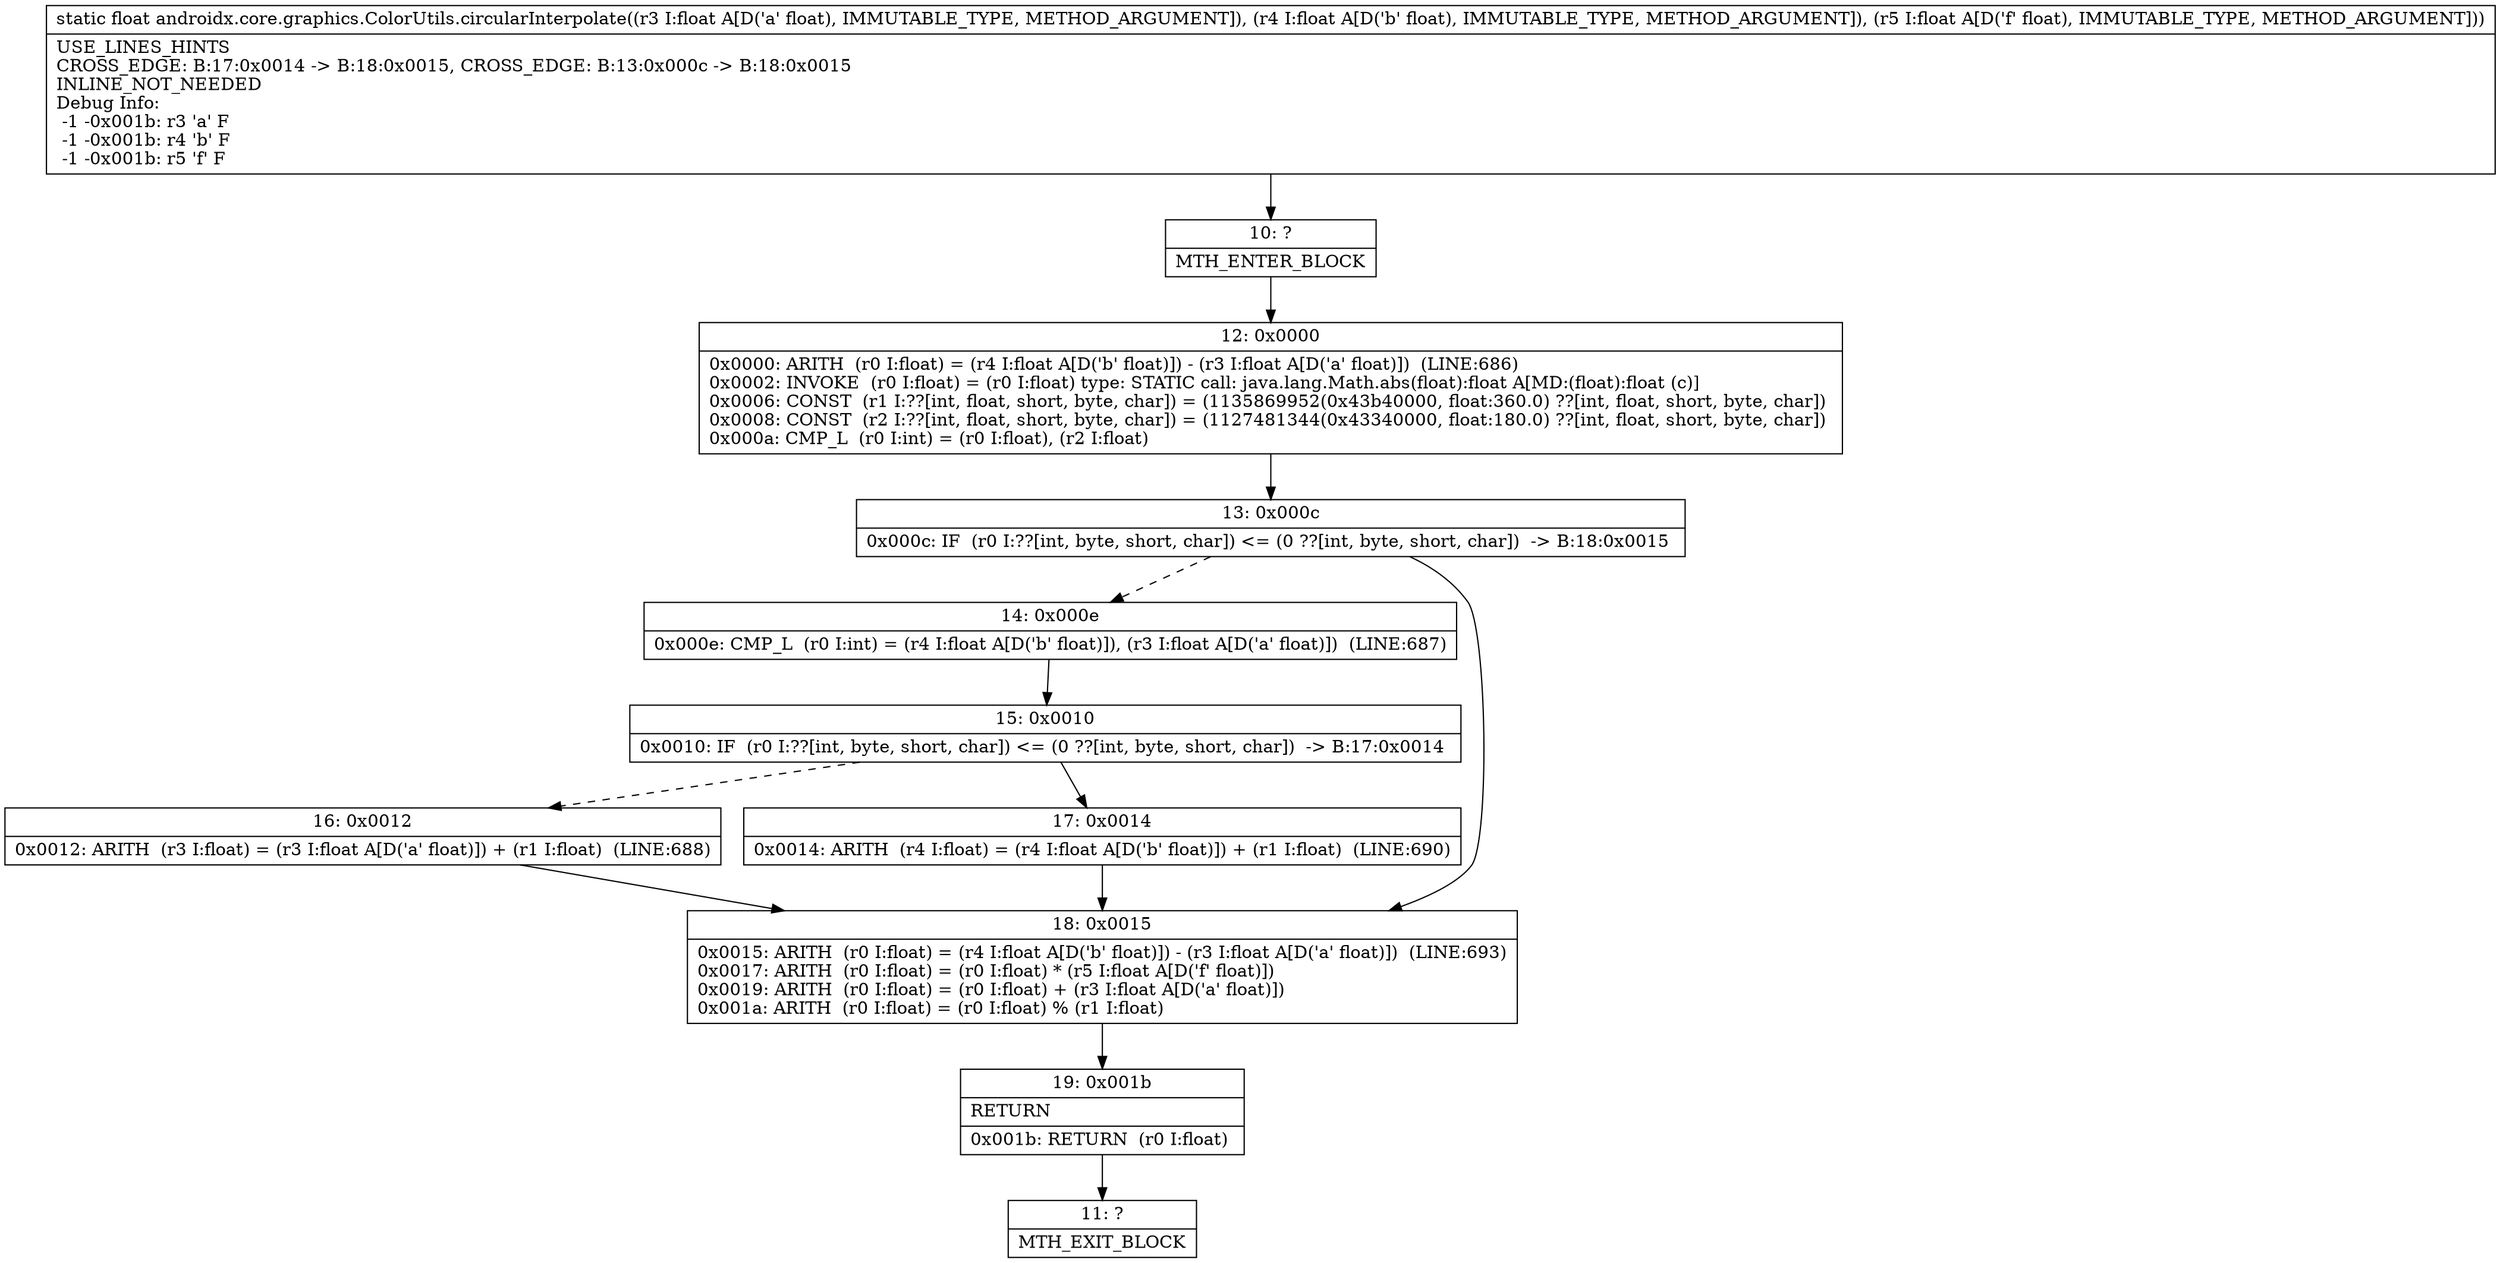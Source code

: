 digraph "CFG forandroidx.core.graphics.ColorUtils.circularInterpolate(FFF)F" {
Node_10 [shape=record,label="{10\:\ ?|MTH_ENTER_BLOCK\l}"];
Node_12 [shape=record,label="{12\:\ 0x0000|0x0000: ARITH  (r0 I:float) = (r4 I:float A[D('b' float)]) \- (r3 I:float A[D('a' float)])  (LINE:686)\l0x0002: INVOKE  (r0 I:float) = (r0 I:float) type: STATIC call: java.lang.Math.abs(float):float A[MD:(float):float (c)]\l0x0006: CONST  (r1 I:??[int, float, short, byte, char]) = (1135869952(0x43b40000, float:360.0) ??[int, float, short, byte, char]) \l0x0008: CONST  (r2 I:??[int, float, short, byte, char]) = (1127481344(0x43340000, float:180.0) ??[int, float, short, byte, char]) \l0x000a: CMP_L  (r0 I:int) = (r0 I:float), (r2 I:float) \l}"];
Node_13 [shape=record,label="{13\:\ 0x000c|0x000c: IF  (r0 I:??[int, byte, short, char]) \<= (0 ??[int, byte, short, char])  \-\> B:18:0x0015 \l}"];
Node_14 [shape=record,label="{14\:\ 0x000e|0x000e: CMP_L  (r0 I:int) = (r4 I:float A[D('b' float)]), (r3 I:float A[D('a' float)])  (LINE:687)\l}"];
Node_15 [shape=record,label="{15\:\ 0x0010|0x0010: IF  (r0 I:??[int, byte, short, char]) \<= (0 ??[int, byte, short, char])  \-\> B:17:0x0014 \l}"];
Node_16 [shape=record,label="{16\:\ 0x0012|0x0012: ARITH  (r3 I:float) = (r3 I:float A[D('a' float)]) + (r1 I:float)  (LINE:688)\l}"];
Node_17 [shape=record,label="{17\:\ 0x0014|0x0014: ARITH  (r4 I:float) = (r4 I:float A[D('b' float)]) + (r1 I:float)  (LINE:690)\l}"];
Node_18 [shape=record,label="{18\:\ 0x0015|0x0015: ARITH  (r0 I:float) = (r4 I:float A[D('b' float)]) \- (r3 I:float A[D('a' float)])  (LINE:693)\l0x0017: ARITH  (r0 I:float) = (r0 I:float) * (r5 I:float A[D('f' float)]) \l0x0019: ARITH  (r0 I:float) = (r0 I:float) + (r3 I:float A[D('a' float)]) \l0x001a: ARITH  (r0 I:float) = (r0 I:float) % (r1 I:float) \l}"];
Node_19 [shape=record,label="{19\:\ 0x001b|RETURN\l|0x001b: RETURN  (r0 I:float) \l}"];
Node_11 [shape=record,label="{11\:\ ?|MTH_EXIT_BLOCK\l}"];
MethodNode[shape=record,label="{static float androidx.core.graphics.ColorUtils.circularInterpolate((r3 I:float A[D('a' float), IMMUTABLE_TYPE, METHOD_ARGUMENT]), (r4 I:float A[D('b' float), IMMUTABLE_TYPE, METHOD_ARGUMENT]), (r5 I:float A[D('f' float), IMMUTABLE_TYPE, METHOD_ARGUMENT]))  | USE_LINES_HINTS\lCROSS_EDGE: B:17:0x0014 \-\> B:18:0x0015, CROSS_EDGE: B:13:0x000c \-\> B:18:0x0015\lINLINE_NOT_NEEDED\lDebug Info:\l  \-1 \-0x001b: r3 'a' F\l  \-1 \-0x001b: r4 'b' F\l  \-1 \-0x001b: r5 'f' F\l}"];
MethodNode -> Node_10;Node_10 -> Node_12;
Node_12 -> Node_13;
Node_13 -> Node_14[style=dashed];
Node_13 -> Node_18;
Node_14 -> Node_15;
Node_15 -> Node_16[style=dashed];
Node_15 -> Node_17;
Node_16 -> Node_18;
Node_17 -> Node_18;
Node_18 -> Node_19;
Node_19 -> Node_11;
}

